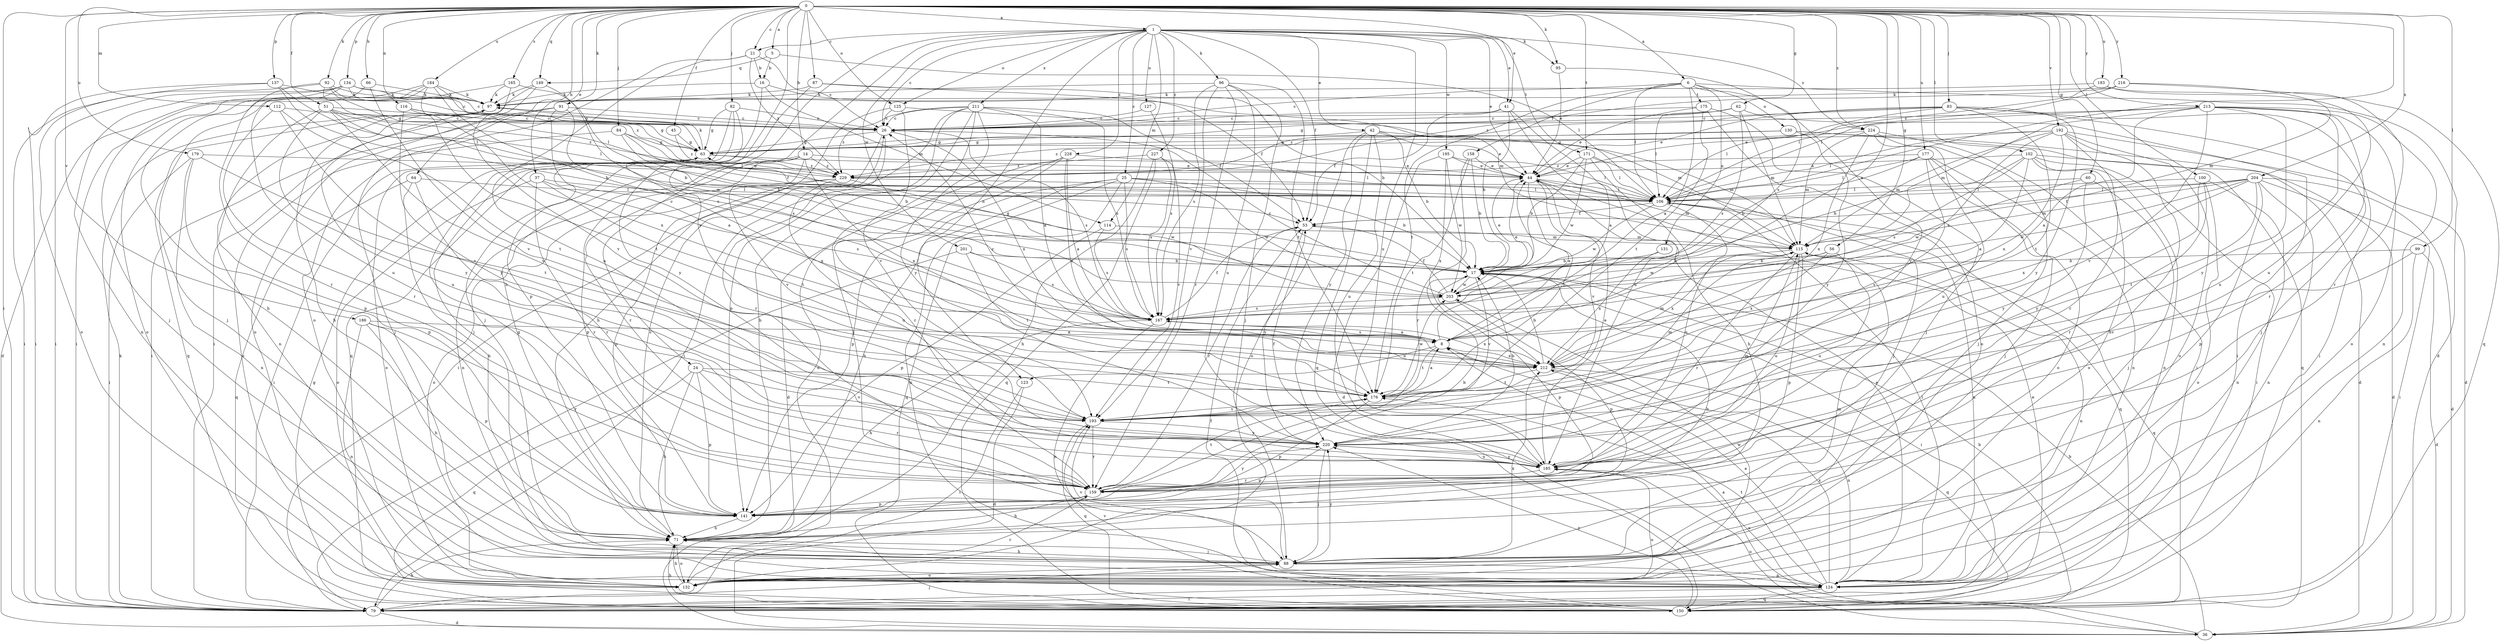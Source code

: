 strict digraph  {
0;
1;
5;
6;
8;
14;
16;
17;
21;
24;
25;
26;
36;
37;
41;
42;
44;
45;
51;
53;
56;
60;
62;
63;
64;
66;
71;
79;
82;
83;
84;
87;
88;
91;
92;
95;
96;
97;
99;
100;
102;
106;
112;
114;
115;
116;
123;
124;
125;
127;
130;
131;
132;
134;
137;
141;
149;
150;
158;
159;
165;
167;
171;
175;
176;
177;
179;
183;
184;
185;
186;
192;
193;
195;
201;
203;
204;
211;
212;
213;
216;
220;
224;
227;
228;
229;
0 -> 1  [label=a];
0 -> 5  [label=a];
0 -> 6  [label=a];
0 -> 8  [label=a];
0 -> 14  [label=b];
0 -> 21  [label=c];
0 -> 37  [label=e];
0 -> 41  [label=e];
0 -> 45  [label=f];
0 -> 51  [label=f];
0 -> 56  [label=g];
0 -> 60  [label=g];
0 -> 62  [label=g];
0 -> 64  [label=h];
0 -> 66  [label=h];
0 -> 79  [label=i];
0 -> 82  [label=j];
0 -> 83  [label=j];
0 -> 84  [label=j];
0 -> 87  [label=j];
0 -> 91  [label=k];
0 -> 92  [label=k];
0 -> 95  [label=k];
0 -> 99  [label=l];
0 -> 100  [label=l];
0 -> 102  [label=l];
0 -> 106  [label=l];
0 -> 112  [label=m];
0 -> 116  [label=n];
0 -> 125  [label=o];
0 -> 134  [label=p];
0 -> 137  [label=p];
0 -> 149  [label=q];
0 -> 165  [label=s];
0 -> 171  [label=t];
0 -> 177  [label=u];
0 -> 179  [label=u];
0 -> 183  [label=u];
0 -> 184  [label=u];
0 -> 186  [label=v];
0 -> 192  [label=v];
0 -> 204  [label=x];
0 -> 213  [label=y];
0 -> 216  [label=y];
0 -> 220  [label=y];
0 -> 224  [label=z];
1 -> 21  [label=c];
1 -> 24  [label=c];
1 -> 25  [label=c];
1 -> 26  [label=c];
1 -> 41  [label=e];
1 -> 42  [label=e];
1 -> 44  [label=e];
1 -> 53  [label=f];
1 -> 71  [label=h];
1 -> 95  [label=k];
1 -> 96  [label=k];
1 -> 114  [label=m];
1 -> 123  [label=n];
1 -> 125  [label=o];
1 -> 127  [label=o];
1 -> 171  [label=t];
1 -> 185  [label=u];
1 -> 195  [label=w];
1 -> 201  [label=w];
1 -> 211  [label=x];
1 -> 224  [label=z];
1 -> 227  [label=z];
1 -> 228  [label=z];
5 -> 16  [label=b];
5 -> 106  [label=l];
5 -> 149  [label=q];
6 -> 8  [label=a];
6 -> 26  [label=c];
6 -> 36  [label=d];
6 -> 106  [label=l];
6 -> 130  [label=o];
6 -> 131  [label=o];
6 -> 158  [label=r];
6 -> 175  [label=t];
6 -> 176  [label=t];
6 -> 220  [label=y];
8 -> 44  [label=e];
8 -> 123  [label=n];
8 -> 167  [label=s];
8 -> 176  [label=t];
8 -> 212  [label=x];
14 -> 106  [label=l];
14 -> 124  [label=n];
14 -> 141  [label=p];
14 -> 159  [label=r];
14 -> 193  [label=v];
14 -> 212  [label=x];
14 -> 229  [label=z];
16 -> 97  [label=k];
16 -> 114  [label=m];
16 -> 115  [label=m];
16 -> 141  [label=p];
17 -> 44  [label=e];
17 -> 63  [label=g];
17 -> 79  [label=i];
17 -> 141  [label=p];
17 -> 193  [label=v];
17 -> 203  [label=w];
21 -> 16  [label=b];
21 -> 26  [label=c];
21 -> 132  [label=o];
21 -> 185  [label=u];
21 -> 229  [label=z];
24 -> 71  [label=h];
24 -> 141  [label=p];
24 -> 150  [label=q];
24 -> 159  [label=r];
24 -> 176  [label=t];
24 -> 193  [label=v];
25 -> 17  [label=b];
25 -> 71  [label=h];
25 -> 106  [label=l];
25 -> 124  [label=n];
25 -> 141  [label=p];
25 -> 150  [label=q];
25 -> 167  [label=s];
25 -> 203  [label=w];
26 -> 63  [label=g];
26 -> 79  [label=i];
26 -> 159  [label=r];
26 -> 167  [label=s];
26 -> 212  [label=x];
36 -> 8  [label=a];
36 -> 17  [label=b];
36 -> 185  [label=u];
37 -> 106  [label=l];
37 -> 132  [label=o];
37 -> 159  [label=r];
37 -> 167  [label=s];
37 -> 176  [label=t];
41 -> 8  [label=a];
41 -> 17  [label=b];
41 -> 26  [label=c];
41 -> 53  [label=f];
41 -> 185  [label=u];
42 -> 17  [label=b];
42 -> 44  [label=e];
42 -> 63  [label=g];
42 -> 115  [label=m];
42 -> 132  [label=o];
42 -> 150  [label=q];
42 -> 185  [label=u];
42 -> 220  [label=y];
44 -> 106  [label=l];
44 -> 115  [label=m];
44 -> 176  [label=t];
44 -> 193  [label=v];
45 -> 63  [label=g];
45 -> 229  [label=z];
51 -> 17  [label=b];
51 -> 26  [label=c];
51 -> 106  [label=l];
51 -> 141  [label=p];
51 -> 193  [label=v];
51 -> 220  [label=y];
51 -> 229  [label=z];
53 -> 115  [label=m];
53 -> 159  [label=r];
53 -> 220  [label=y];
56 -> 17  [label=b];
56 -> 185  [label=u];
56 -> 203  [label=w];
56 -> 212  [label=x];
60 -> 88  [label=j];
60 -> 106  [label=l];
60 -> 203  [label=w];
60 -> 220  [label=y];
62 -> 26  [label=c];
62 -> 63  [label=g];
62 -> 79  [label=i];
62 -> 106  [label=l];
62 -> 115  [label=m];
62 -> 167  [label=s];
63 -> 44  [label=e];
63 -> 79  [label=i];
63 -> 97  [label=k];
63 -> 132  [label=o];
63 -> 212  [label=x];
63 -> 229  [label=z];
64 -> 71  [label=h];
64 -> 106  [label=l];
64 -> 150  [label=q];
64 -> 159  [label=r];
66 -> 36  [label=d];
66 -> 97  [label=k];
66 -> 193  [label=v];
71 -> 17  [label=b];
71 -> 26  [label=c];
71 -> 88  [label=j];
71 -> 132  [label=o];
79 -> 36  [label=d];
79 -> 44  [label=e];
79 -> 71  [label=h];
79 -> 88  [label=j];
79 -> 97  [label=k];
79 -> 185  [label=u];
82 -> 26  [label=c];
82 -> 63  [label=g];
82 -> 88  [label=j];
82 -> 150  [label=q];
82 -> 220  [label=y];
83 -> 26  [label=c];
83 -> 44  [label=e];
83 -> 79  [label=i];
83 -> 88  [label=j];
83 -> 106  [label=l];
83 -> 176  [label=t];
83 -> 220  [label=y];
83 -> 229  [label=z];
84 -> 17  [label=b];
84 -> 53  [label=f];
84 -> 63  [label=g];
84 -> 106  [label=l];
84 -> 132  [label=o];
87 -> 17  [label=b];
87 -> 53  [label=f];
87 -> 88  [label=j];
87 -> 97  [label=k];
88 -> 71  [label=h];
88 -> 115  [label=m];
88 -> 124  [label=n];
88 -> 132  [label=o];
88 -> 193  [label=v];
88 -> 212  [label=x];
88 -> 220  [label=y];
91 -> 8  [label=a];
91 -> 26  [label=c];
91 -> 79  [label=i];
91 -> 88  [label=j];
91 -> 167  [label=s];
92 -> 26  [label=c];
92 -> 63  [label=g];
92 -> 79  [label=i];
92 -> 97  [label=k];
92 -> 159  [label=r];
92 -> 229  [label=z];
95 -> 44  [label=e];
95 -> 167  [label=s];
96 -> 88  [label=j];
96 -> 97  [label=k];
96 -> 159  [label=r];
96 -> 167  [label=s];
96 -> 176  [label=t];
96 -> 185  [label=u];
96 -> 193  [label=v];
97 -> 26  [label=c];
97 -> 71  [label=h];
97 -> 124  [label=n];
97 -> 150  [label=q];
97 -> 185  [label=u];
99 -> 17  [label=b];
99 -> 36  [label=d];
99 -> 124  [label=n];
99 -> 193  [label=v];
100 -> 106  [label=l];
100 -> 124  [label=n];
100 -> 132  [label=o];
100 -> 159  [label=r];
100 -> 220  [label=y];
102 -> 8  [label=a];
102 -> 17  [label=b];
102 -> 36  [label=d];
102 -> 44  [label=e];
102 -> 79  [label=i];
102 -> 124  [label=n];
102 -> 132  [label=o];
102 -> 167  [label=s];
106 -> 53  [label=f];
106 -> 124  [label=n];
106 -> 150  [label=q];
106 -> 185  [label=u];
106 -> 203  [label=w];
112 -> 26  [label=c];
112 -> 159  [label=r];
112 -> 176  [label=t];
112 -> 193  [label=v];
114 -> 115  [label=m];
114 -> 141  [label=p];
114 -> 167  [label=s];
115 -> 17  [label=b];
115 -> 124  [label=n];
115 -> 141  [label=p];
115 -> 150  [label=q];
115 -> 159  [label=r];
115 -> 185  [label=u];
115 -> 212  [label=x];
116 -> 26  [label=c];
116 -> 63  [label=g];
116 -> 176  [label=t];
116 -> 220  [label=y];
123 -> 36  [label=d];
123 -> 79  [label=i];
124 -> 8  [label=a];
124 -> 44  [label=e];
124 -> 79  [label=i];
124 -> 106  [label=l];
124 -> 150  [label=q];
124 -> 176  [label=t];
124 -> 185  [label=u];
124 -> 212  [label=x];
125 -> 26  [label=c];
125 -> 71  [label=h];
125 -> 115  [label=m];
125 -> 193  [label=v];
127 -> 26  [label=c];
127 -> 167  [label=s];
130 -> 36  [label=d];
130 -> 63  [label=g];
130 -> 150  [label=q];
130 -> 220  [label=y];
130 -> 229  [label=z];
131 -> 17  [label=b];
131 -> 212  [label=x];
132 -> 71  [label=h];
132 -> 159  [label=r];
132 -> 203  [label=w];
134 -> 26  [label=c];
134 -> 63  [label=g];
134 -> 79  [label=i];
134 -> 88  [label=j];
134 -> 97  [label=k];
134 -> 124  [label=n];
134 -> 185  [label=u];
137 -> 17  [label=b];
137 -> 79  [label=i];
137 -> 97  [label=k];
137 -> 106  [label=l];
137 -> 132  [label=o];
141 -> 63  [label=g];
141 -> 71  [label=h];
149 -> 79  [label=i];
149 -> 97  [label=k];
149 -> 132  [label=o];
149 -> 203  [label=w];
150 -> 17  [label=b];
150 -> 53  [label=f];
150 -> 63  [label=g];
150 -> 71  [label=h];
150 -> 193  [label=v];
150 -> 220  [label=y];
158 -> 17  [label=b];
158 -> 44  [label=e];
158 -> 159  [label=r];
158 -> 176  [label=t];
159 -> 17  [label=b];
159 -> 71  [label=h];
159 -> 141  [label=p];
159 -> 176  [label=t];
159 -> 220  [label=y];
165 -> 17  [label=b];
165 -> 88  [label=j];
165 -> 97  [label=k];
165 -> 193  [label=v];
167 -> 8  [label=a];
167 -> 53  [label=f];
167 -> 71  [label=h];
167 -> 124  [label=n];
167 -> 212  [label=x];
171 -> 17  [label=b];
171 -> 44  [label=e];
171 -> 71  [label=h];
171 -> 88  [label=j];
171 -> 106  [label=l];
171 -> 203  [label=w];
175 -> 26  [label=c];
175 -> 44  [label=e];
175 -> 88  [label=j];
175 -> 132  [label=o];
175 -> 176  [label=t];
176 -> 8  [label=a];
176 -> 141  [label=p];
176 -> 193  [label=v];
176 -> 203  [label=w];
177 -> 17  [label=b];
177 -> 88  [label=j];
177 -> 106  [label=l];
177 -> 124  [label=n];
177 -> 132  [label=o];
177 -> 193  [label=v];
177 -> 229  [label=z];
179 -> 44  [label=e];
179 -> 79  [label=i];
179 -> 124  [label=n];
179 -> 141  [label=p];
179 -> 176  [label=t];
183 -> 97  [label=k];
183 -> 106  [label=l];
183 -> 159  [label=r];
183 -> 185  [label=u];
184 -> 71  [label=h];
184 -> 79  [label=i];
184 -> 97  [label=k];
184 -> 106  [label=l];
184 -> 132  [label=o];
184 -> 167  [label=s];
184 -> 212  [label=x];
185 -> 44  [label=e];
185 -> 53  [label=f];
185 -> 115  [label=m];
185 -> 159  [label=r];
185 -> 220  [label=y];
186 -> 8  [label=a];
186 -> 71  [label=h];
186 -> 124  [label=n];
186 -> 141  [label=p];
186 -> 159  [label=r];
192 -> 36  [label=d];
192 -> 63  [label=g];
192 -> 71  [label=h];
192 -> 106  [label=l];
192 -> 115  [label=m];
192 -> 132  [label=o];
192 -> 159  [label=r];
192 -> 167  [label=s];
192 -> 212  [label=x];
193 -> 115  [label=m];
193 -> 150  [label=q];
193 -> 159  [label=r];
193 -> 220  [label=y];
195 -> 36  [label=d];
195 -> 44  [label=e];
195 -> 106  [label=l];
195 -> 203  [label=w];
195 -> 212  [label=x];
201 -> 17  [label=b];
201 -> 79  [label=i];
201 -> 167  [label=s];
201 -> 176  [label=t];
203 -> 26  [label=c];
203 -> 44  [label=e];
203 -> 53  [label=f];
203 -> 141  [label=p];
203 -> 167  [label=s];
204 -> 36  [label=d];
204 -> 53  [label=f];
204 -> 79  [label=i];
204 -> 106  [label=l];
204 -> 115  [label=m];
204 -> 124  [label=n];
204 -> 141  [label=p];
204 -> 176  [label=t];
204 -> 203  [label=w];
204 -> 212  [label=x];
211 -> 8  [label=a];
211 -> 26  [label=c];
211 -> 53  [label=f];
211 -> 71  [label=h];
211 -> 79  [label=i];
211 -> 88  [label=j];
211 -> 141  [label=p];
211 -> 167  [label=s];
211 -> 220  [label=y];
211 -> 229  [label=z];
212 -> 17  [label=b];
212 -> 26  [label=c];
212 -> 115  [label=m];
212 -> 124  [label=n];
212 -> 150  [label=q];
212 -> 176  [label=t];
213 -> 8  [label=a];
213 -> 26  [label=c];
213 -> 44  [label=e];
213 -> 115  [label=m];
213 -> 124  [label=n];
213 -> 132  [label=o];
213 -> 159  [label=r];
213 -> 185  [label=u];
213 -> 193  [label=v];
213 -> 220  [label=y];
216 -> 97  [label=k];
216 -> 106  [label=l];
216 -> 115  [label=m];
216 -> 150  [label=q];
216 -> 229  [label=z];
220 -> 17  [label=b];
220 -> 88  [label=j];
220 -> 141  [label=p];
220 -> 185  [label=u];
224 -> 63  [label=g];
224 -> 79  [label=i];
224 -> 88  [label=j];
224 -> 115  [label=m];
224 -> 185  [label=u];
224 -> 212  [label=x];
227 -> 71  [label=h];
227 -> 150  [label=q];
227 -> 167  [label=s];
227 -> 193  [label=v];
227 -> 229  [label=z];
228 -> 8  [label=a];
228 -> 36  [label=d];
228 -> 44  [label=e];
228 -> 132  [label=o];
228 -> 159  [label=r];
228 -> 212  [label=x];
229 -> 106  [label=l];
229 -> 132  [label=o];
229 -> 141  [label=p];
229 -> 185  [label=u];
229 -> 203  [label=w];
}
